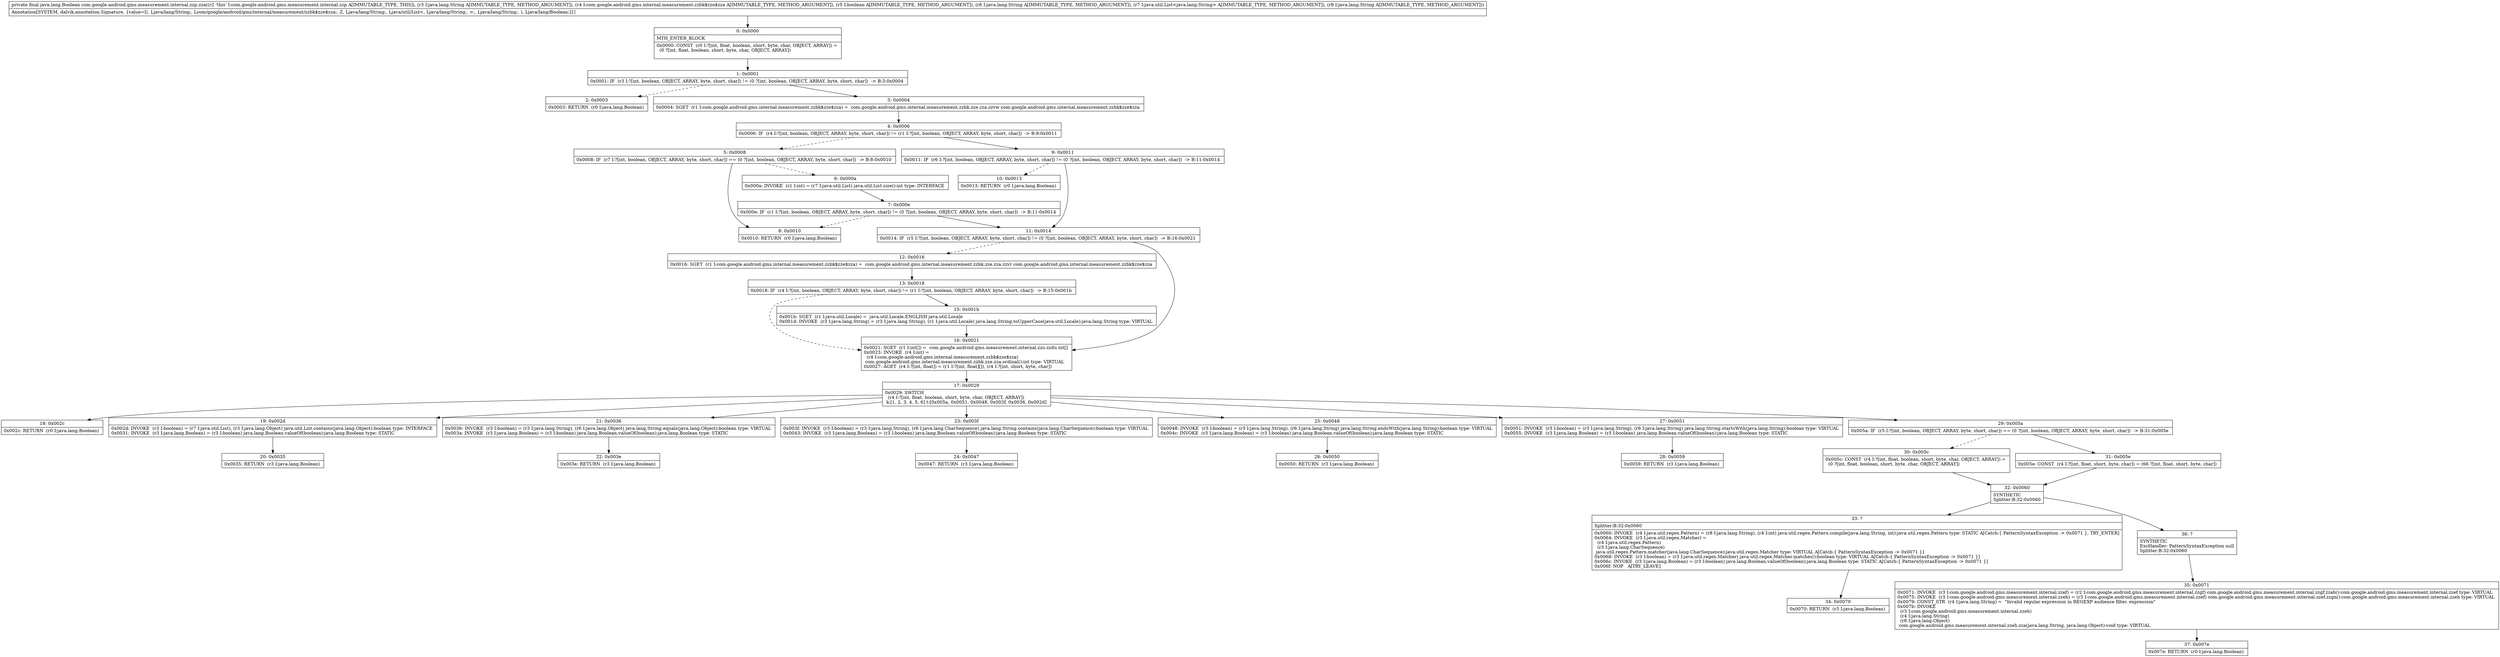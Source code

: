digraph "CFG forcom.google.android.gms.measurement.internal.zzp.zza(Ljava\/lang\/String;Lcom\/google\/android\/gms\/internal\/measurement\/zzbk$zze$zza;ZLjava\/lang\/String;Ljava\/util\/List;Ljava\/lang\/String;)Ljava\/lang\/Boolean;" {
Node_0 [shape=record,label="{0\:\ 0x0000|MTH_ENTER_BLOCK\l|0x0000: CONST  (r0 I:?[int, float, boolean, short, byte, char, OBJECT, ARRAY]) = \l  (0 ?[int, float, boolean, short, byte, char, OBJECT, ARRAY])\l \l}"];
Node_1 [shape=record,label="{1\:\ 0x0001|0x0001: IF  (r3 I:?[int, boolean, OBJECT, ARRAY, byte, short, char]) != (0 ?[int, boolean, OBJECT, ARRAY, byte, short, char])  \-\> B:3:0x0004 \l}"];
Node_2 [shape=record,label="{2\:\ 0x0003|0x0003: RETURN  (r0 I:java.lang.Boolean) \l}"];
Node_3 [shape=record,label="{3\:\ 0x0004|0x0004: SGET  (r1 I:com.google.android.gms.internal.measurement.zzbk$zze$zza) =  com.google.android.gms.internal.measurement.zzbk.zze.zza.zzvw com.google.android.gms.internal.measurement.zzbk$zze$zza \l}"];
Node_4 [shape=record,label="{4\:\ 0x0006|0x0006: IF  (r4 I:?[int, boolean, OBJECT, ARRAY, byte, short, char]) != (r1 I:?[int, boolean, OBJECT, ARRAY, byte, short, char])  \-\> B:9:0x0011 \l}"];
Node_5 [shape=record,label="{5\:\ 0x0008|0x0008: IF  (r7 I:?[int, boolean, OBJECT, ARRAY, byte, short, char]) == (0 ?[int, boolean, OBJECT, ARRAY, byte, short, char])  \-\> B:8:0x0010 \l}"];
Node_6 [shape=record,label="{6\:\ 0x000a|0x000a: INVOKE  (r1 I:int) = (r7 I:java.util.List) java.util.List.size():int type: INTERFACE \l}"];
Node_7 [shape=record,label="{7\:\ 0x000e|0x000e: IF  (r1 I:?[int, boolean, OBJECT, ARRAY, byte, short, char]) != (0 ?[int, boolean, OBJECT, ARRAY, byte, short, char])  \-\> B:11:0x0014 \l}"];
Node_8 [shape=record,label="{8\:\ 0x0010|0x0010: RETURN  (r0 I:java.lang.Boolean) \l}"];
Node_9 [shape=record,label="{9\:\ 0x0011|0x0011: IF  (r6 I:?[int, boolean, OBJECT, ARRAY, byte, short, char]) != (0 ?[int, boolean, OBJECT, ARRAY, byte, short, char])  \-\> B:11:0x0014 \l}"];
Node_10 [shape=record,label="{10\:\ 0x0013|0x0013: RETURN  (r0 I:java.lang.Boolean) \l}"];
Node_11 [shape=record,label="{11\:\ 0x0014|0x0014: IF  (r5 I:?[int, boolean, OBJECT, ARRAY, byte, short, char]) != (0 ?[int, boolean, OBJECT, ARRAY, byte, short, char])  \-\> B:16:0x0021 \l}"];
Node_12 [shape=record,label="{12\:\ 0x0016|0x0016: SGET  (r1 I:com.google.android.gms.internal.measurement.zzbk$zze$zza) =  com.google.android.gms.internal.measurement.zzbk.zze.zza.zzvr com.google.android.gms.internal.measurement.zzbk$zze$zza \l}"];
Node_13 [shape=record,label="{13\:\ 0x0018|0x0018: IF  (r4 I:?[int, boolean, OBJECT, ARRAY, byte, short, char]) != (r1 I:?[int, boolean, OBJECT, ARRAY, byte, short, char])  \-\> B:15:0x001b \l}"];
Node_15 [shape=record,label="{15\:\ 0x001b|0x001b: SGET  (r1 I:java.util.Locale) =  java.util.Locale.ENGLISH java.util.Locale \l0x001d: INVOKE  (r3 I:java.lang.String) = (r3 I:java.lang.String), (r1 I:java.util.Locale) java.lang.String.toUpperCase(java.util.Locale):java.lang.String type: VIRTUAL \l}"];
Node_16 [shape=record,label="{16\:\ 0x0021|0x0021: SGET  (r1 I:int[]) =  com.google.android.gms.measurement.internal.zzo.zzdu int[] \l0x0023: INVOKE  (r4 I:int) = \l  (r4 I:com.google.android.gms.internal.measurement.zzbk$zze$zza)\l com.google.android.gms.internal.measurement.zzbk.zze.zza.ordinal():int type: VIRTUAL \l0x0027: AGET  (r4 I:?[int, float]) = (r1 I:?[int, float][]), (r4 I:?[int, short, byte, char]) \l}"];
Node_17 [shape=record,label="{17\:\ 0x0029|0x0029: SWITCH  \l  (r4 I:?[int, float, boolean, short, byte, char, OBJECT, ARRAY])\l k:[1, 2, 3, 4, 5, 6] t:[0x005a, 0x0051, 0x0048, 0x003f, 0x0036, 0x002d] \l}"];
Node_18 [shape=record,label="{18\:\ 0x002c|0x002c: RETURN  (r0 I:java.lang.Boolean) \l}"];
Node_19 [shape=record,label="{19\:\ 0x002d|0x002d: INVOKE  (r3 I:boolean) = (r7 I:java.util.List), (r3 I:java.lang.Object) java.util.List.contains(java.lang.Object):boolean type: INTERFACE \l0x0031: INVOKE  (r3 I:java.lang.Boolean) = (r3 I:boolean) java.lang.Boolean.valueOf(boolean):java.lang.Boolean type: STATIC \l}"];
Node_20 [shape=record,label="{20\:\ 0x0035|0x0035: RETURN  (r3 I:java.lang.Boolean) \l}"];
Node_21 [shape=record,label="{21\:\ 0x0036|0x0036: INVOKE  (r3 I:boolean) = (r3 I:java.lang.String), (r6 I:java.lang.Object) java.lang.String.equals(java.lang.Object):boolean type: VIRTUAL \l0x003a: INVOKE  (r3 I:java.lang.Boolean) = (r3 I:boolean) java.lang.Boolean.valueOf(boolean):java.lang.Boolean type: STATIC \l}"];
Node_22 [shape=record,label="{22\:\ 0x003e|0x003e: RETURN  (r3 I:java.lang.Boolean) \l}"];
Node_23 [shape=record,label="{23\:\ 0x003f|0x003f: INVOKE  (r3 I:boolean) = (r3 I:java.lang.String), (r6 I:java.lang.CharSequence) java.lang.String.contains(java.lang.CharSequence):boolean type: VIRTUAL \l0x0043: INVOKE  (r3 I:java.lang.Boolean) = (r3 I:boolean) java.lang.Boolean.valueOf(boolean):java.lang.Boolean type: STATIC \l}"];
Node_24 [shape=record,label="{24\:\ 0x0047|0x0047: RETURN  (r3 I:java.lang.Boolean) \l}"];
Node_25 [shape=record,label="{25\:\ 0x0048|0x0048: INVOKE  (r3 I:boolean) = (r3 I:java.lang.String), (r6 I:java.lang.String) java.lang.String.endsWith(java.lang.String):boolean type: VIRTUAL \l0x004c: INVOKE  (r3 I:java.lang.Boolean) = (r3 I:boolean) java.lang.Boolean.valueOf(boolean):java.lang.Boolean type: STATIC \l}"];
Node_26 [shape=record,label="{26\:\ 0x0050|0x0050: RETURN  (r3 I:java.lang.Boolean) \l}"];
Node_27 [shape=record,label="{27\:\ 0x0051|0x0051: INVOKE  (r3 I:boolean) = (r3 I:java.lang.String), (r6 I:java.lang.String) java.lang.String.startsWith(java.lang.String):boolean type: VIRTUAL \l0x0055: INVOKE  (r3 I:java.lang.Boolean) = (r3 I:boolean) java.lang.Boolean.valueOf(boolean):java.lang.Boolean type: STATIC \l}"];
Node_28 [shape=record,label="{28\:\ 0x0059|0x0059: RETURN  (r3 I:java.lang.Boolean) \l}"];
Node_29 [shape=record,label="{29\:\ 0x005a|0x005a: IF  (r5 I:?[int, boolean, OBJECT, ARRAY, byte, short, char]) == (0 ?[int, boolean, OBJECT, ARRAY, byte, short, char])  \-\> B:31:0x005e \l}"];
Node_30 [shape=record,label="{30\:\ 0x005c|0x005c: CONST  (r4 I:?[int, float, boolean, short, byte, char, OBJECT, ARRAY]) = \l  (0 ?[int, float, boolean, short, byte, char, OBJECT, ARRAY])\l \l}"];
Node_31 [shape=record,label="{31\:\ 0x005e|0x005e: CONST  (r4 I:?[int, float, short, byte, char]) = (66 ?[int, float, short, byte, char]) \l}"];
Node_32 [shape=record,label="{32\:\ 0x0060|SYNTHETIC\lSplitter:B:32:0x0060\l}"];
Node_33 [shape=record,label="{33\:\ ?|Splitter:B:32:0x0060\l|0x0060: INVOKE  (r4 I:java.util.regex.Pattern) = (r8 I:java.lang.String), (r4 I:int) java.util.regex.Pattern.compile(java.lang.String, int):java.util.regex.Pattern type: STATIC A[Catch:\{ PatternSyntaxException \-\> 0x0071 \}, TRY_ENTER]\l0x0064: INVOKE  (r3 I:java.util.regex.Matcher) = \l  (r4 I:java.util.regex.Pattern)\l  (r3 I:java.lang.CharSequence)\l java.util.regex.Pattern.matcher(java.lang.CharSequence):java.util.regex.Matcher type: VIRTUAL A[Catch:\{ PatternSyntaxException \-\> 0x0071 \}]\l0x0068: INVOKE  (r3 I:boolean) = (r3 I:java.util.regex.Matcher) java.util.regex.Matcher.matches():boolean type: VIRTUAL A[Catch:\{ PatternSyntaxException \-\> 0x0071 \}]\l0x006c: INVOKE  (r3 I:java.lang.Boolean) = (r3 I:boolean) java.lang.Boolean.valueOf(boolean):java.lang.Boolean type: STATIC A[Catch:\{ PatternSyntaxException \-\> 0x0071 \}]\l0x006f: NOP   A[TRY_LEAVE]\l}"];
Node_34 [shape=record,label="{34\:\ 0x0070|0x0070: RETURN  (r3 I:java.lang.Boolean) \l}"];
Node_35 [shape=record,label="{35\:\ 0x0071|0x0071: INVOKE  (r3 I:com.google.android.gms.measurement.internal.zzef) = (r2 I:com.google.android.gms.measurement.internal.zzgf) com.google.android.gms.measurement.internal.zzgf.zzab():com.google.android.gms.measurement.internal.zzef type: VIRTUAL \l0x0075: INVOKE  (r3 I:com.google.android.gms.measurement.internal.zzeh) = (r3 I:com.google.android.gms.measurement.internal.zzef) com.google.android.gms.measurement.internal.zzef.zzgn():com.google.android.gms.measurement.internal.zzeh type: VIRTUAL \l0x0079: CONST_STR  (r4 I:java.lang.String) =  \"Invalid regular expression in REGEXP audience filter. expression\" \l0x007b: INVOKE  \l  (r3 I:com.google.android.gms.measurement.internal.zzeh)\l  (r4 I:java.lang.String)\l  (r8 I:java.lang.Object)\l com.google.android.gms.measurement.internal.zzeh.zza(java.lang.String, java.lang.Object):void type: VIRTUAL \l}"];
Node_36 [shape=record,label="{36\:\ ?|SYNTHETIC\lExcHandler: PatternSyntaxException null\lSplitter:B:32:0x0060\l}"];
Node_37 [shape=record,label="{37\:\ 0x007e|0x007e: RETURN  (r0 I:java.lang.Boolean) \l}"];
MethodNode[shape=record,label="{private final java.lang.Boolean com.google.android.gms.measurement.internal.zzp.zza((r2 'this' I:com.google.android.gms.measurement.internal.zzp A[IMMUTABLE_TYPE, THIS]), (r3 I:java.lang.String A[IMMUTABLE_TYPE, METHOD_ARGUMENT]), (r4 I:com.google.android.gms.internal.measurement.zzbk$zze$zza A[IMMUTABLE_TYPE, METHOD_ARGUMENT]), (r5 I:boolean A[IMMUTABLE_TYPE, METHOD_ARGUMENT]), (r6 I:java.lang.String A[IMMUTABLE_TYPE, METHOD_ARGUMENT]), (r7 I:java.util.List\<java.lang.String\> A[IMMUTABLE_TYPE, METHOD_ARGUMENT]), (r8 I:java.lang.String A[IMMUTABLE_TYPE, METHOD_ARGUMENT]))  | Annotation[SYSTEM, dalvik.annotation.Signature, \{value=[(, Ljava\/lang\/String;, Lcom\/google\/android\/gms\/internal\/measurement\/zzbk$zze$zza;, Z, Ljava\/lang\/String;, Ljava\/util\/List\<, Ljava\/lang\/String;, \>;, Ljava\/lang\/String;, ), Ljava\/lang\/Boolean;]\}]\l}"];
MethodNode -> Node_0;
Node_0 -> Node_1;
Node_1 -> Node_2[style=dashed];
Node_1 -> Node_3;
Node_3 -> Node_4;
Node_4 -> Node_5[style=dashed];
Node_4 -> Node_9;
Node_5 -> Node_6[style=dashed];
Node_5 -> Node_8;
Node_6 -> Node_7;
Node_7 -> Node_8[style=dashed];
Node_7 -> Node_11;
Node_9 -> Node_10[style=dashed];
Node_9 -> Node_11;
Node_11 -> Node_12[style=dashed];
Node_11 -> Node_16;
Node_12 -> Node_13;
Node_13 -> Node_15;
Node_13 -> Node_16[style=dashed];
Node_15 -> Node_16;
Node_16 -> Node_17;
Node_17 -> Node_18;
Node_17 -> Node_19;
Node_17 -> Node_21;
Node_17 -> Node_23;
Node_17 -> Node_25;
Node_17 -> Node_27;
Node_17 -> Node_29;
Node_19 -> Node_20;
Node_21 -> Node_22;
Node_23 -> Node_24;
Node_25 -> Node_26;
Node_27 -> Node_28;
Node_29 -> Node_30[style=dashed];
Node_29 -> Node_31;
Node_30 -> Node_32;
Node_31 -> Node_32;
Node_32 -> Node_33;
Node_32 -> Node_36;
Node_33 -> Node_34;
Node_35 -> Node_37;
Node_36 -> Node_35;
}

